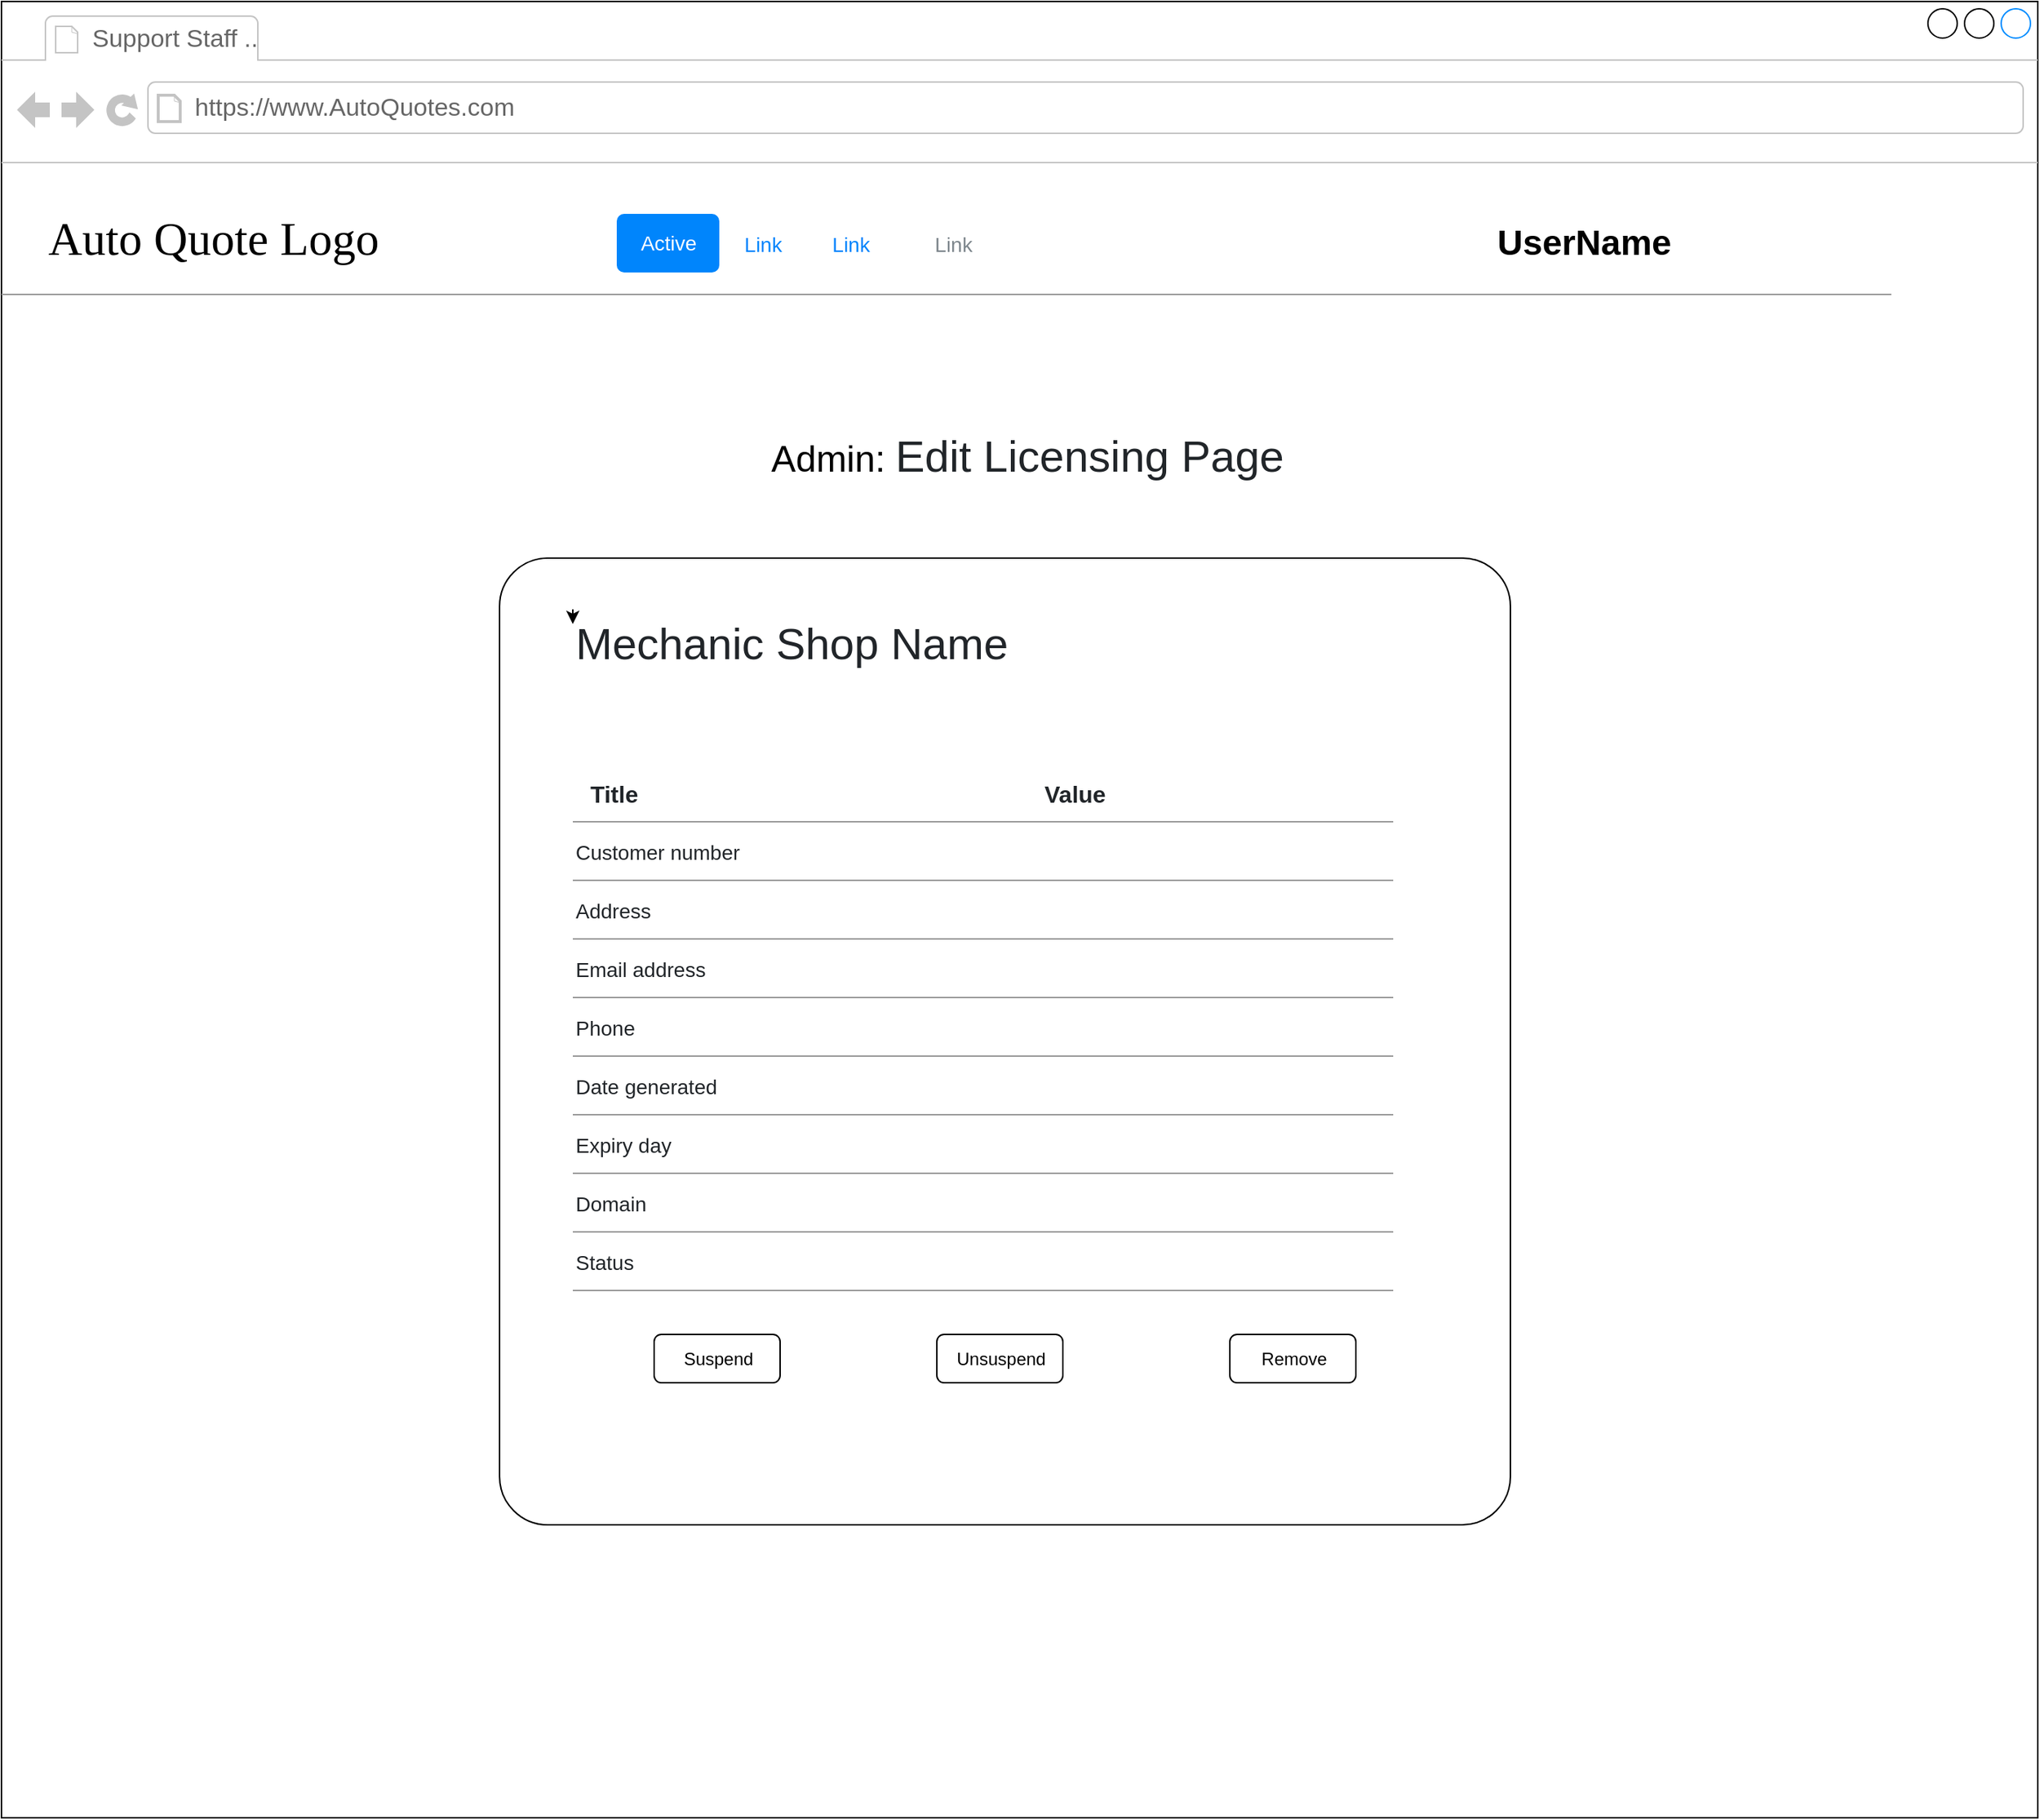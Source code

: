 <mxfile version="20.2.3" type="device" pages="2"><diagram id="J4aE7XSOLM9tL0n7SSX7" name="Page-1"><mxGraphModel dx="1354" dy="816" grid="1" gridSize="10" guides="1" tooltips="1" connect="1" arrows="1" fold="1" page="1" pageScale="1" pageWidth="1100" pageHeight="850" math="0" shadow="0"><root><mxCell id="0"/><mxCell id="1" parent="0"/><mxCell id="lehxpSkpRLo_vey47flY-1" value="" style="strokeWidth=1;shadow=0;dashed=0;align=left;html=1;shape=mxgraph.mockup.containers.browserWindow;rSize=0;mainText=,;recursiveResize=0;rounded=0;labelBackgroundColor=none;fontFamily=Verdana;fontSize=12;deletable=0;movable=0;" vertex="1" parent="1"><mxGeometry x="70" y="60" width="1390" height="1240" as="geometry"/></mxCell><mxCell id="lehxpSkpRLo_vey47flY-2" value="Support Staff .." style="strokeWidth=1;shadow=0;dashed=0;align=center;html=1;shape=mxgraph.mockup.containers.anchor;fontSize=17;fontColor=#666666;align=left;" vertex="1" parent="lehxpSkpRLo_vey47flY-1"><mxGeometry x="60" y="12" width="150" height="28" as="geometry"/></mxCell><mxCell id="lehxpSkpRLo_vey47flY-3" value="https://www.AutoQuotes.com" style="strokeWidth=1;shadow=0;dashed=0;align=center;html=1;shape=mxgraph.mockup.containers.anchor;rSize=0;fontSize=17;fontColor=#666666;align=left;" vertex="1" parent="lehxpSkpRLo_vey47flY-1"><mxGeometry x="130" y="60" width="250" height="26" as="geometry"/></mxCell><mxCell id="lehxpSkpRLo_vey47flY-4" value="&lt;font style=&quot;font-size: 32px;&quot;&gt;Auto Quote Logo&lt;/font&gt;" style="text;html=1;points=[];align=left;verticalAlign=top;spacingTop=-4;fontSize=30;fontFamily=Verdana" vertex="1" parent="lehxpSkpRLo_vey47flY-1"><mxGeometry x="30" y="140" width="340" height="50" as="geometry"/></mxCell><mxCell id="lehxpSkpRLo_vey47flY-5" value="" style="verticalLabelPosition=bottom;shadow=0;dashed=0;align=center;html=1;verticalAlign=top;strokeWidth=1;shape=mxgraph.mockup.markup.line;strokeColor=#999999;rounded=0;labelBackgroundColor=none;fillColor=#ffffff;fontFamily=Verdana;fontSize=12;fontColor=#000000;" vertex="1" parent="lehxpSkpRLo_vey47flY-1"><mxGeometry y="190" width="1290" height="20" as="geometry"/></mxCell><mxCell id="lehxpSkpRLo_vey47flY-6" value="Active" style="html=1;shadow=0;dashed=0;shape=mxgraph.bootstrap.rrect;rSize=5;fillColor=#0085FC;strokeColor=none;fontSize=14;fontColor=#ffffff;" vertex="1" parent="lehxpSkpRLo_vey47flY-1"><mxGeometry x="420" y="145" width="70" height="40" as="geometry"/></mxCell><mxCell id="lehxpSkpRLo_vey47flY-7" value="Link" style="fillColor=none;strokeColor=none;fontSize=14;fontColor=#0085FC;" vertex="1" parent="lehxpSkpRLo_vey47flY-1"><mxGeometry x="490" y="145" width="60" height="40" as="geometry"/></mxCell><mxCell id="lehxpSkpRLo_vey47flY-8" value="Link" style="fillColor=none;strokeColor=none;fontSize=14;fontColor=#0085FC;" vertex="1" parent="lehxpSkpRLo_vey47flY-1"><mxGeometry x="550" y="145" width="60" height="40" as="geometry"/></mxCell><mxCell id="lehxpSkpRLo_vey47flY-9" value="Link" style="fillColor=none;strokeColor=none;fontSize=14;fontColor=#7D868C;" vertex="1" parent="lehxpSkpRLo_vey47flY-1"><mxGeometry x="610" y="145" width="80" height="40" as="geometry"/></mxCell><mxCell id="lehxpSkpRLo_vey47flY-10" value="" style="shape=image;html=1;verticalAlign=top;verticalLabelPosition=bottom;labelBackgroundColor=#ffffff;imageAspect=0;aspect=fixed;image=https://cdn3.iconfinder.com/data/icons/essential-rounded/64/Rounded-31-128.png" vertex="1" parent="lehxpSkpRLo_vey47flY-1"><mxGeometry x="1160" y="143" width="44" height="44" as="geometry"/></mxCell><mxCell id="lehxpSkpRLo_vey47flY-11" value="" style="shape=image;html=1;verticalAlign=top;verticalLabelPosition=bottom;labelBackgroundColor=#ffffff;imageAspect=0;aspect=fixed;image=https://cdn3.iconfinder.com/data/icons/user-interface-169/32/login-128.png" vertex="1" parent="lehxpSkpRLo_vey47flY-1"><mxGeometry x="1210" y="142.5" width="45" height="45" as="geometry"/></mxCell><mxCell id="lehxpSkpRLo_vey47flY-12" value="UserName" style="text;strokeColor=none;fillColor=none;html=1;fontSize=24;fontStyle=1;verticalAlign=middle;align=center;" vertex="1" parent="lehxpSkpRLo_vey47flY-1"><mxGeometry x="1020" y="145" width="120" height="40" as="geometry"/></mxCell><mxCell id="lehxpSkpRLo_vey47flY-13" value="&lt;font style=&quot;font-size: 25px;&quot;&gt;Admin:&amp;nbsp;&lt;/font&gt;&lt;span style=&quot;color: rgb(33, 37, 41); font-size: 30px; text-align: left;&quot;&gt;Edit Licensing Page&lt;/span&gt;" style="text;html=1;strokeColor=none;fillColor=none;align=center;verticalAlign=middle;whiteSpace=wrap;rounded=0;" vertex="1" parent="lehxpSkpRLo_vey47flY-1"><mxGeometry x="507.5" y="280" width="385" height="60" as="geometry"/></mxCell><mxCell id="lehxpSkpRLo_vey47flY-14" value="" style="group" vertex="1" connectable="0" parent="lehxpSkpRLo_vey47flY-1"><mxGeometry x="340" y="380" width="690" height="660" as="geometry"/></mxCell><mxCell id="lehxpSkpRLo_vey47flY-15" value="" style="rounded=1;whiteSpace=wrap;html=1;fontSize=30;arcSize=5;" vertex="1" parent="lehxpSkpRLo_vey47flY-14"><mxGeometry width="690" height="660" as="geometry"/></mxCell><mxCell id="lehxpSkpRLo_vey47flY-16" value="Mechanic Shop Name" style="fillColor=none;strokeColor=none;align=left;fontSize=30;fontColor=#212529;" vertex="1" parent="lehxpSkpRLo_vey47flY-14"><mxGeometry x="50" y="35" width="260" height="40" as="geometry"/></mxCell><mxCell id="lehxpSkpRLo_vey47flY-18" value="Customer number" style="fillColor=none;strokeColor=none;align=left;fontSize=14;fontColor=#212529;" vertex="1" parent="lehxpSkpRLo_vey47flY-14"><mxGeometry x="50" y="180" width="100" height="40" as="geometry"/></mxCell><mxCell id="lehxpSkpRLo_vey47flY-24" value="Address" style="fillColor=none;strokeColor=none;align=left;fontSize=14;fontColor=#212529;" vertex="1" parent="lehxpSkpRLo_vey47flY-14"><mxGeometry x="50" y="220" width="100" height="40" as="geometry"/></mxCell><mxCell id="lehxpSkpRLo_vey47flY-26" value="Email address" style="fillColor=none;strokeColor=none;align=left;fontSize=14;fontColor=#212529;" vertex="1" parent="lehxpSkpRLo_vey47flY-14"><mxGeometry x="50" y="260" width="100" height="40" as="geometry"/></mxCell><mxCell id="lehxpSkpRLo_vey47flY-29" style="edgeStyle=orthogonalEdgeStyle;rounded=0;orthogonalLoop=1;jettySize=auto;html=1;exitX=0;exitY=0;exitDx=0;exitDy=0;entryX=0;entryY=0.25;entryDx=0;entryDy=0;" edge="1" parent="lehxpSkpRLo_vey47flY-14" source="lehxpSkpRLo_vey47flY-16" target="lehxpSkpRLo_vey47flY-16"><mxGeometry relative="1" as="geometry"/></mxCell><mxCell id="lehxpSkpRLo_vey47flY-30" value="Remove" style="rounded=1;html=1;align=center;verticalAlign=middle;fontStyle=0;fontSize=12;sketch=0;" vertex="1" parent="lehxpSkpRLo_vey47flY-14"><mxGeometry x="498.5" y="530" width="86" height="33" as="geometry"/></mxCell><mxCell id="lehxpSkpRLo_vey47flY-32" value="" style="verticalLabelPosition=bottom;shadow=0;dashed=0;align=center;html=1;verticalAlign=top;strokeWidth=1;shape=mxgraph.mockup.markup.line;strokeColor=#999999;" vertex="1" parent="lehxpSkpRLo_vey47flY-14"><mxGeometry x="50" y="210" width="560" height="20" as="geometry"/></mxCell><mxCell id="lehxpSkpRLo_vey47flY-33" value="" style="verticalLabelPosition=bottom;shadow=0;dashed=0;align=center;html=1;verticalAlign=top;strokeWidth=1;shape=mxgraph.mockup.markup.line;strokeColor=#999999;" vertex="1" parent="lehxpSkpRLo_vey47flY-14"><mxGeometry x="50" y="250" width="560" height="20" as="geometry"/></mxCell><mxCell id="lehxpSkpRLo_vey47flY-58" value="Title" style="fillColor=none;strokeColor=none;align=left;fontSize=16;fontColor=#212529;fontStyle=1" vertex="1" parent="lehxpSkpRLo_vey47flY-14"><mxGeometry x="60" y="140" width="100" height="40" as="geometry"/></mxCell><mxCell id="lehxpSkpRLo_vey47flY-84" value="Value" style="fillColor=none;strokeColor=none;align=left;fontSize=16;fontColor=#212529;fontStyle=1" vertex="1" parent="lehxpSkpRLo_vey47flY-14"><mxGeometry x="370" y="140" width="100" height="40" as="geometry"/></mxCell><mxCell id="lehxpSkpRLo_vey47flY-85" value="" style="verticalLabelPosition=bottom;shadow=0;dashed=0;align=center;html=1;verticalAlign=top;strokeWidth=1;shape=mxgraph.mockup.markup.line;strokeColor=#999999;" vertex="1" parent="lehxpSkpRLo_vey47flY-14"><mxGeometry x="50" y="290" width="560" height="20" as="geometry"/></mxCell><mxCell id="lehxpSkpRLo_vey47flY-86" value="" style="verticalLabelPosition=bottom;shadow=0;dashed=0;align=center;html=1;verticalAlign=top;strokeWidth=1;shape=mxgraph.mockup.markup.line;strokeColor=#999999;" vertex="1" parent="lehxpSkpRLo_vey47flY-14"><mxGeometry x="50" y="330" width="560" height="20" as="geometry"/></mxCell><mxCell id="lehxpSkpRLo_vey47flY-88" value="Phone" style="fillColor=none;strokeColor=none;align=left;fontSize=14;fontColor=#212529;" vertex="1" parent="lehxpSkpRLo_vey47flY-14"><mxGeometry x="50" y="300" width="100" height="40" as="geometry"/></mxCell><mxCell id="lehxpSkpRLo_vey47flY-89" value="" style="verticalLabelPosition=bottom;shadow=0;dashed=0;align=center;html=1;verticalAlign=top;strokeWidth=1;shape=mxgraph.mockup.markup.line;strokeColor=#999999;" vertex="1" parent="lehxpSkpRLo_vey47flY-14"><mxGeometry x="50" y="370" width="560" height="20" as="geometry"/></mxCell><mxCell id="lehxpSkpRLo_vey47flY-90" value="Date generated" style="fillColor=none;strokeColor=none;align=left;fontSize=14;fontColor=#212529;" vertex="1" parent="lehxpSkpRLo_vey47flY-14"><mxGeometry x="50" y="340" width="100" height="40" as="geometry"/></mxCell><mxCell id="lehxpSkpRLo_vey47flY-91" value="" style="verticalLabelPosition=bottom;shadow=0;dashed=0;align=center;html=1;verticalAlign=top;strokeWidth=1;shape=mxgraph.mockup.markup.line;strokeColor=#999999;" vertex="1" parent="lehxpSkpRLo_vey47flY-14"><mxGeometry x="50" y="410" width="560" height="20" as="geometry"/></mxCell><mxCell id="lehxpSkpRLo_vey47flY-92" value="Expiry day" style="fillColor=none;strokeColor=none;align=left;fontSize=14;fontColor=#212529;" vertex="1" parent="lehxpSkpRLo_vey47flY-14"><mxGeometry x="50" y="380" width="100" height="40" as="geometry"/></mxCell><mxCell id="lehxpSkpRLo_vey47flY-93" value="" style="verticalLabelPosition=bottom;shadow=0;dashed=0;align=center;html=1;verticalAlign=top;strokeWidth=1;shape=mxgraph.mockup.markup.line;strokeColor=#999999;" vertex="1" parent="lehxpSkpRLo_vey47flY-14"><mxGeometry x="50" y="450" width="560" height="20" as="geometry"/></mxCell><mxCell id="lehxpSkpRLo_vey47flY-94" value="Domain" style="fillColor=none;strokeColor=none;align=left;fontSize=14;fontColor=#212529;" vertex="1" parent="lehxpSkpRLo_vey47flY-14"><mxGeometry x="50" y="420" width="100" height="40" as="geometry"/></mxCell><mxCell id="lehxpSkpRLo_vey47flY-97" value="Unsuspend" style="rounded=1;html=1;align=center;verticalAlign=middle;fontStyle=0;fontSize=12;sketch=0;" vertex="1" parent="lehxpSkpRLo_vey47flY-14"><mxGeometry x="298.5" y="530" width="86" height="33" as="geometry"/></mxCell><mxCell id="lehxpSkpRLo_vey47flY-98" value="Suspend" style="rounded=1;html=1;align=center;verticalAlign=middle;fontStyle=0;fontSize=12;sketch=0;" vertex="1" parent="lehxpSkpRLo_vey47flY-14"><mxGeometry x="105.5" y="530" width="86" height="33" as="geometry"/></mxCell><mxCell id="lehxpSkpRLo_vey47flY-99" value="" style="verticalLabelPosition=bottom;shadow=0;dashed=0;align=center;html=1;verticalAlign=top;strokeWidth=1;shape=mxgraph.mockup.markup.line;strokeColor=#999999;" vertex="1" parent="lehxpSkpRLo_vey47flY-14"><mxGeometry x="50" y="490" width="560" height="20" as="geometry"/></mxCell><mxCell id="lehxpSkpRLo_vey47flY-100" value="Status" style="fillColor=none;strokeColor=none;align=left;fontSize=14;fontColor=#212529;" vertex="1" parent="lehxpSkpRLo_vey47flY-14"><mxGeometry x="50" y="460" width="100" height="40" as="geometry"/></mxCell><mxCell id="lehxpSkpRLo_vey47flY-31" value="" style="verticalLabelPosition=bottom;shadow=0;dashed=0;align=center;html=1;verticalAlign=top;strokeWidth=1;shape=mxgraph.mockup.markup.line;strokeColor=#999999;" vertex="1" parent="1"><mxGeometry x="460" y="610" width="560" height="20" as="geometry"/></mxCell></root></mxGraphModel></diagram><diagram name="Page-2" id="KCeFqxOj8T0J0Q2nbdXH"><mxGraphModel dx="1207" dy="671" grid="1" gridSize="10" guides="1" tooltips="1" connect="1" arrows="1" fold="1" page="1" pageScale="1" pageWidth="850" pageHeight="1100" math="0" shadow="0">&#xa;      <root>&#xa;        <mxCell id="0"/>&#xa;        <mxCell id="1" parent="0"/>&#xa;      </root>&#xa;    </mxGraphModel></diagram></mxfile>